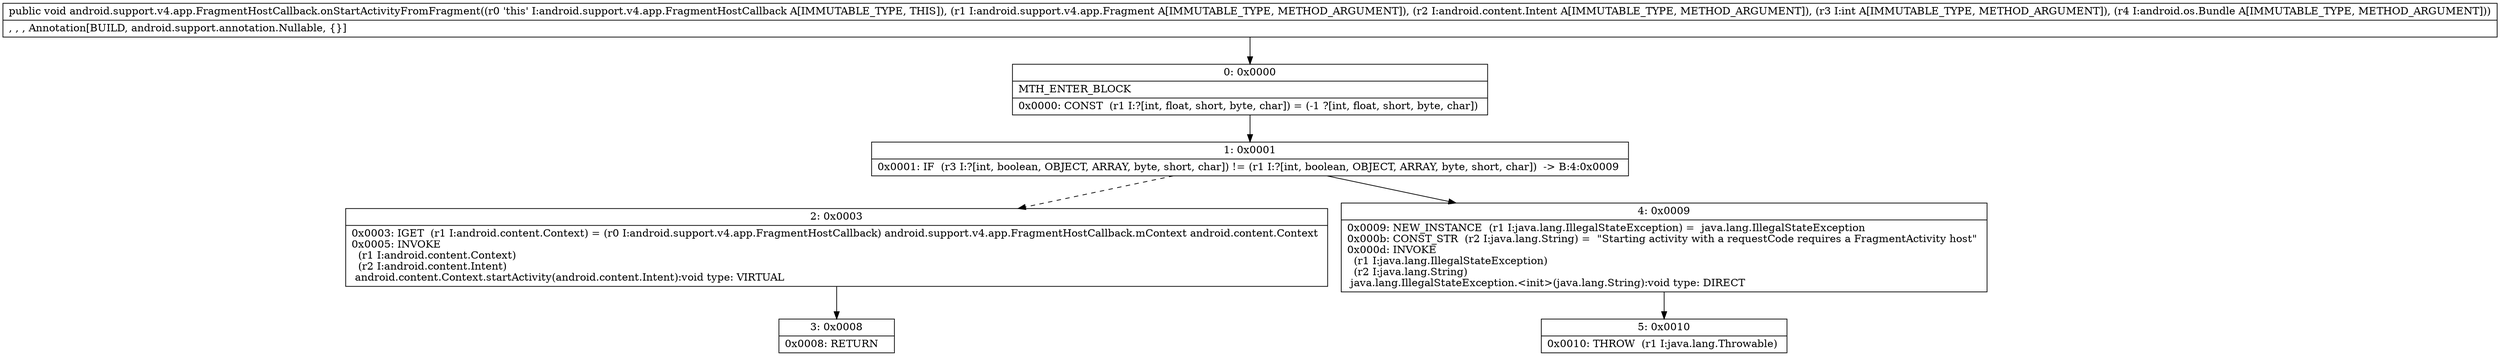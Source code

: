 digraph "CFG forandroid.support.v4.app.FragmentHostCallback.onStartActivityFromFragment(Landroid\/support\/v4\/app\/Fragment;Landroid\/content\/Intent;ILandroid\/os\/Bundle;)V" {
Node_0 [shape=record,label="{0\:\ 0x0000|MTH_ENTER_BLOCK\l|0x0000: CONST  (r1 I:?[int, float, short, byte, char]) = (\-1 ?[int, float, short, byte, char]) \l}"];
Node_1 [shape=record,label="{1\:\ 0x0001|0x0001: IF  (r3 I:?[int, boolean, OBJECT, ARRAY, byte, short, char]) != (r1 I:?[int, boolean, OBJECT, ARRAY, byte, short, char])  \-\> B:4:0x0009 \l}"];
Node_2 [shape=record,label="{2\:\ 0x0003|0x0003: IGET  (r1 I:android.content.Context) = (r0 I:android.support.v4.app.FragmentHostCallback) android.support.v4.app.FragmentHostCallback.mContext android.content.Context \l0x0005: INVOKE  \l  (r1 I:android.content.Context)\l  (r2 I:android.content.Intent)\l android.content.Context.startActivity(android.content.Intent):void type: VIRTUAL \l}"];
Node_3 [shape=record,label="{3\:\ 0x0008|0x0008: RETURN   \l}"];
Node_4 [shape=record,label="{4\:\ 0x0009|0x0009: NEW_INSTANCE  (r1 I:java.lang.IllegalStateException) =  java.lang.IllegalStateException \l0x000b: CONST_STR  (r2 I:java.lang.String) =  \"Starting activity with a requestCode requires a FragmentActivity host\" \l0x000d: INVOKE  \l  (r1 I:java.lang.IllegalStateException)\l  (r2 I:java.lang.String)\l java.lang.IllegalStateException.\<init\>(java.lang.String):void type: DIRECT \l}"];
Node_5 [shape=record,label="{5\:\ 0x0010|0x0010: THROW  (r1 I:java.lang.Throwable) \l}"];
MethodNode[shape=record,label="{public void android.support.v4.app.FragmentHostCallback.onStartActivityFromFragment((r0 'this' I:android.support.v4.app.FragmentHostCallback A[IMMUTABLE_TYPE, THIS]), (r1 I:android.support.v4.app.Fragment A[IMMUTABLE_TYPE, METHOD_ARGUMENT]), (r2 I:android.content.Intent A[IMMUTABLE_TYPE, METHOD_ARGUMENT]), (r3 I:int A[IMMUTABLE_TYPE, METHOD_ARGUMENT]), (r4 I:android.os.Bundle A[IMMUTABLE_TYPE, METHOD_ARGUMENT]))  | , , , Annotation[BUILD, android.support.annotation.Nullable, \{\}]\l}"];
MethodNode -> Node_0;
Node_0 -> Node_1;
Node_1 -> Node_2[style=dashed];
Node_1 -> Node_4;
Node_2 -> Node_3;
Node_4 -> Node_5;
}

